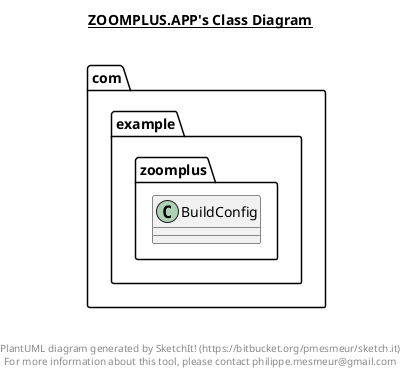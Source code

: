 @startuml

title __ZOOMPLUS.APP's Class Diagram__\n

  namespace com.example.zoomplus {
    class com.example.zoomplus.BuildConfig {
    }
  }
  



right footer


PlantUML diagram generated by SketchIt! (https://bitbucket.org/pmesmeur/sketch.it)
For more information about this tool, please contact philippe.mesmeur@gmail.com
endfooter

@enduml
